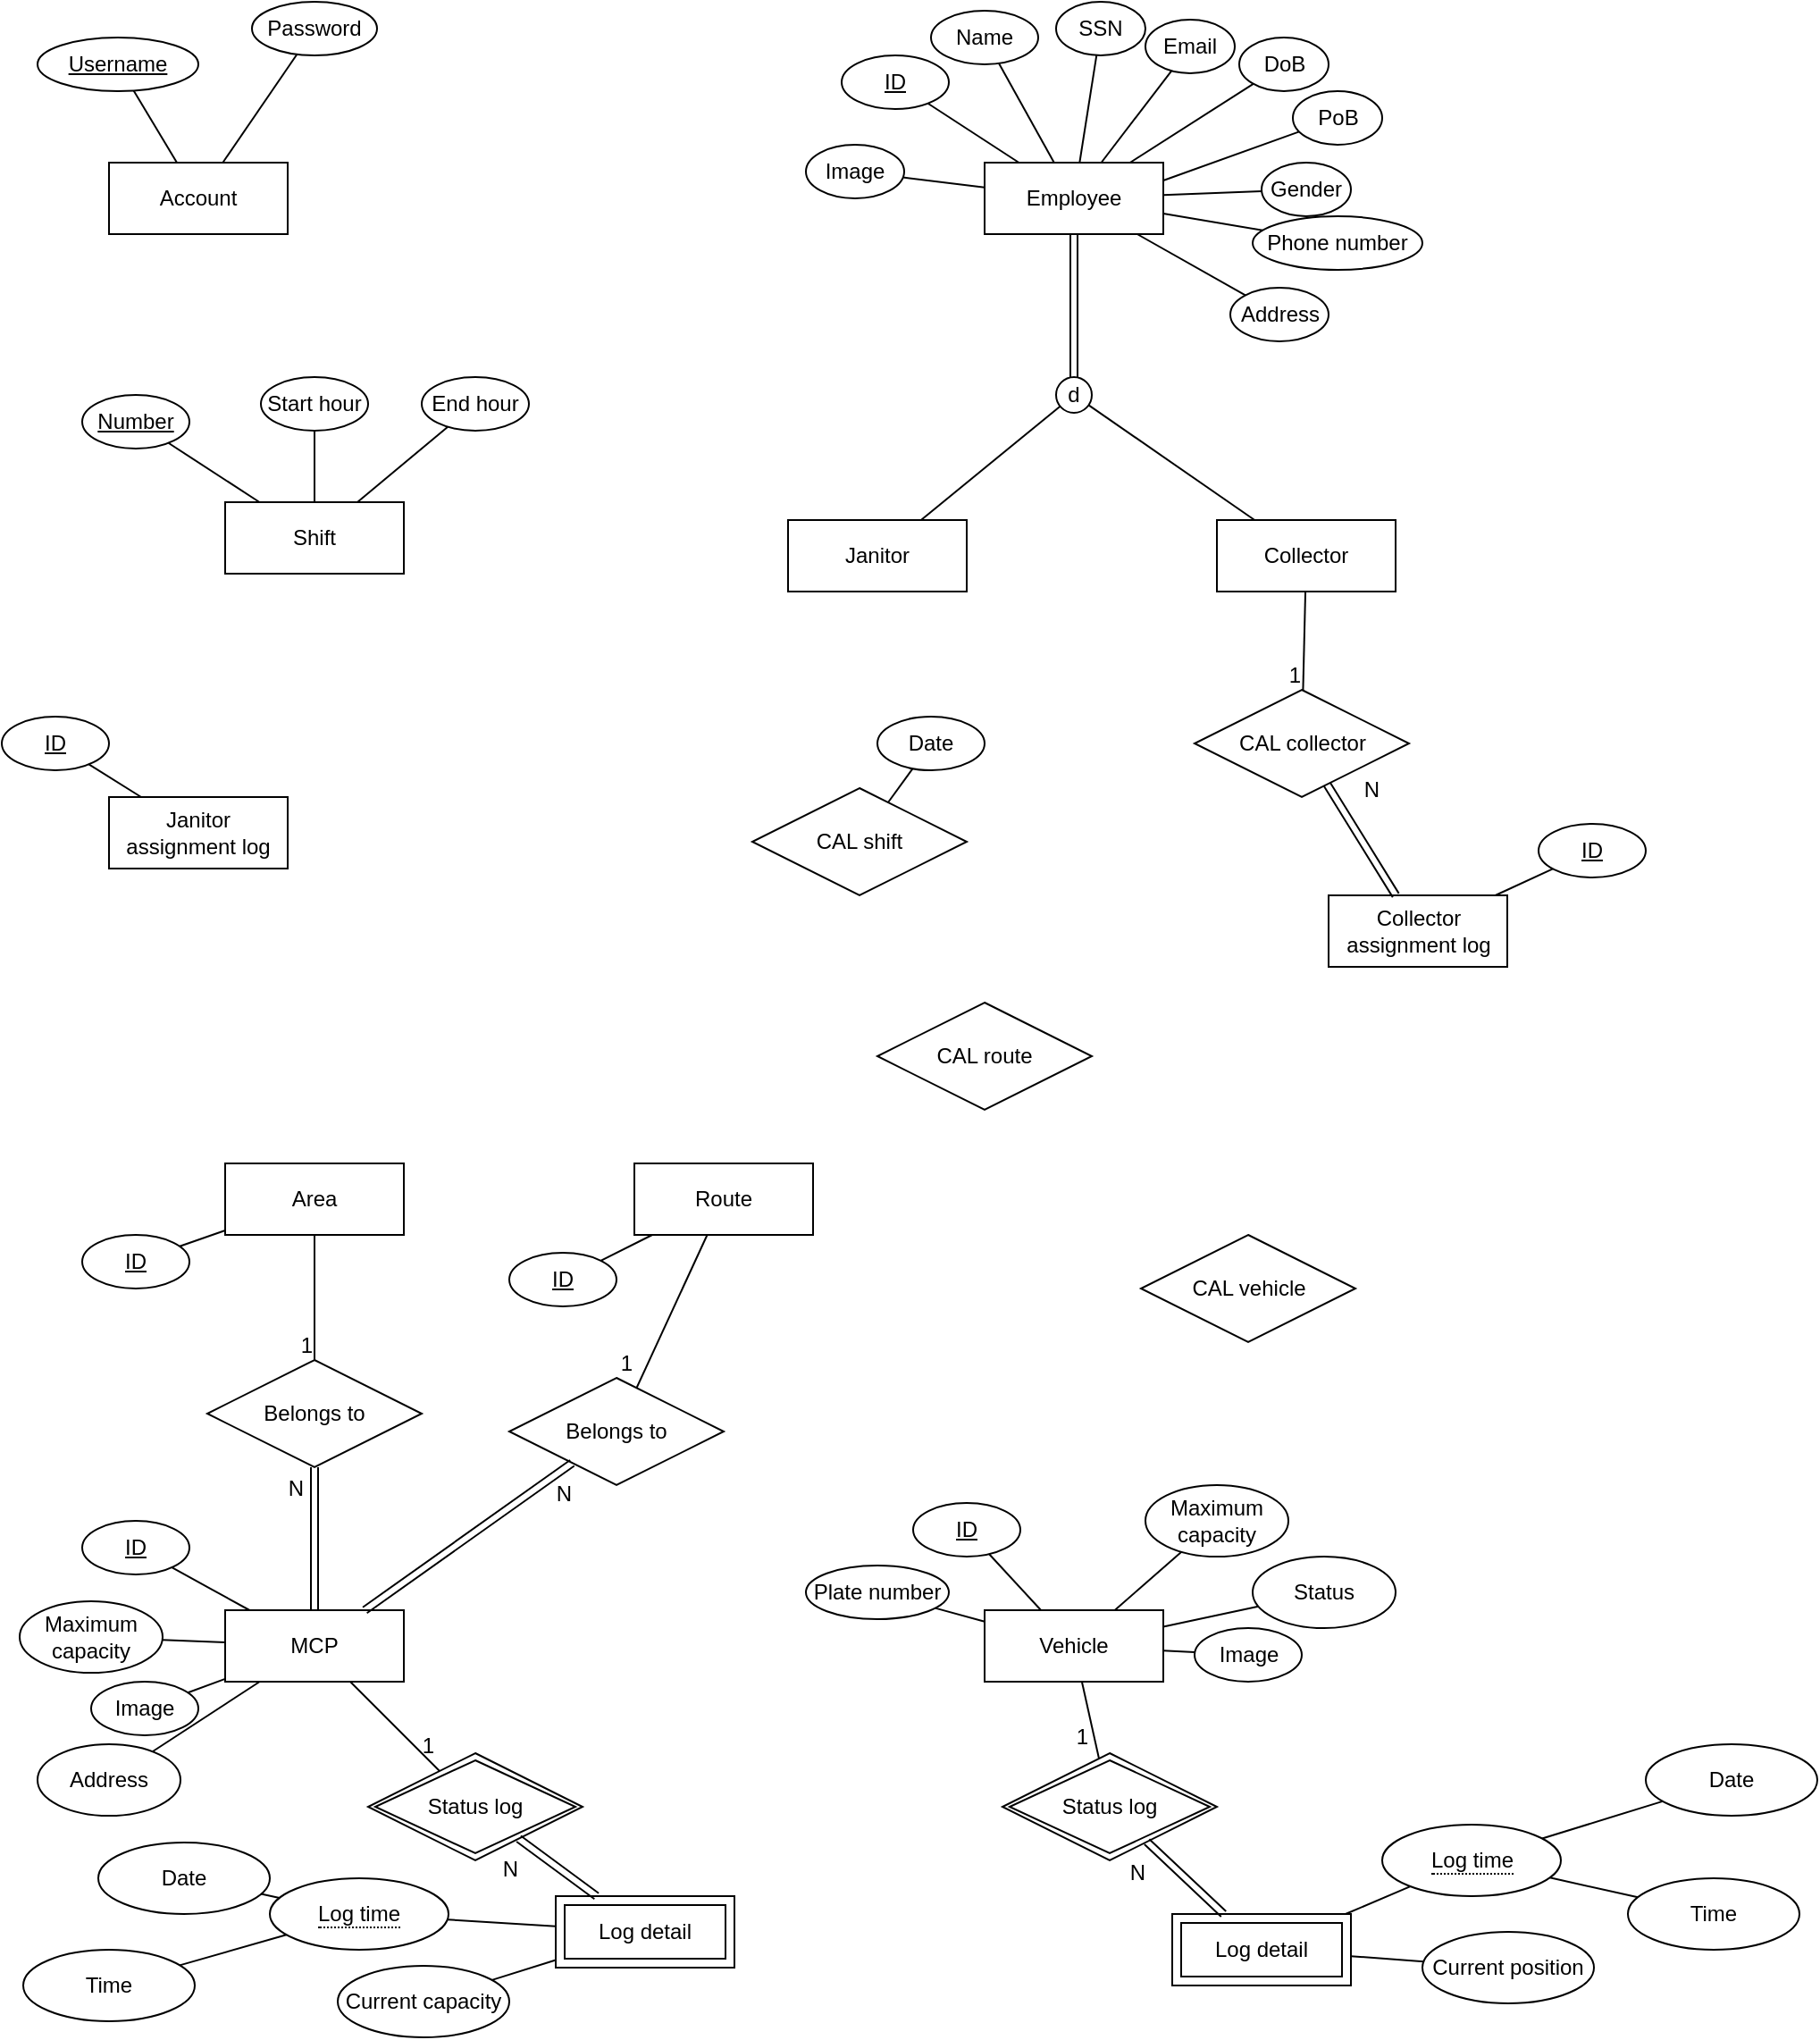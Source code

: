 <mxfile version="22.0.8" type="github">
  <diagram name="Page-1" id="zO1krM9RJwl2RXNE8Sop">
    <mxGraphModel dx="1626" dy="870" grid="1" gridSize="10" guides="1" tooltips="1" connect="1" arrows="1" fold="1" page="1" pageScale="1" pageWidth="827" pageHeight="1169" math="0" shadow="0">
      <root>
        <mxCell id="0" />
        <mxCell id="1" parent="0" />
        <mxCell id="PcngEi1xsUKJxS339LNE-2" value="Account" style="whiteSpace=wrap;html=1;align=center;" parent="1" vertex="1">
          <mxGeometry x="70" y="120" width="100" height="40" as="geometry" />
        </mxCell>
        <mxCell id="PcngEi1xsUKJxS339LNE-3" value="Username" style="ellipse;whiteSpace=wrap;html=1;align=center;fontStyle=4;" parent="1" vertex="1">
          <mxGeometry x="30" y="50" width="90" height="30" as="geometry" />
        </mxCell>
        <mxCell id="PcngEi1xsUKJxS339LNE-4" value="Password" style="ellipse;whiteSpace=wrap;html=1;align=center;" parent="1" vertex="1">
          <mxGeometry x="150" y="30" width="70" height="30" as="geometry" />
        </mxCell>
        <mxCell id="PcngEi1xsUKJxS339LNE-5" value="" style="endArrow=none;html=1;rounded=0;" parent="1" source="PcngEi1xsUKJxS339LNE-3" target="PcngEi1xsUKJxS339LNE-2" edge="1">
          <mxGeometry width="50" height="50" relative="1" as="geometry">
            <mxPoint x="390" y="670" as="sourcePoint" />
            <mxPoint x="440" y="620" as="targetPoint" />
          </mxGeometry>
        </mxCell>
        <mxCell id="PcngEi1xsUKJxS339LNE-6" value="" style="endArrow=none;html=1;rounded=0;" parent="1" source="PcngEi1xsUKJxS339LNE-4" target="PcngEi1xsUKJxS339LNE-2" edge="1">
          <mxGeometry width="50" height="50" relative="1" as="geometry">
            <mxPoint x="124" y="89" as="sourcePoint" />
            <mxPoint x="175" y="160" as="targetPoint" />
          </mxGeometry>
        </mxCell>
        <mxCell id="PcngEi1xsUKJxS339LNE-7" value="Employee" style="whiteSpace=wrap;html=1;align=center;" parent="1" vertex="1">
          <mxGeometry x="560" y="120" width="100" height="40" as="geometry" />
        </mxCell>
        <mxCell id="PcngEi1xsUKJxS339LNE-8" value="Janitor" style="whiteSpace=wrap;html=1;align=center;" parent="1" vertex="1">
          <mxGeometry x="450" y="320" width="100" height="40" as="geometry" />
        </mxCell>
        <mxCell id="PcngEi1xsUKJxS339LNE-9" value="Collector" style="whiteSpace=wrap;html=1;align=center;" parent="1" vertex="1">
          <mxGeometry x="690" y="320" width="100" height="40" as="geometry" />
        </mxCell>
        <mxCell id="PcngEi1xsUKJxS339LNE-11" value="d" style="ellipse;whiteSpace=wrap;html=1;aspect=fixed;" parent="1" vertex="1">
          <mxGeometry x="600" y="240" width="20" height="20" as="geometry" />
        </mxCell>
        <mxCell id="PcngEi1xsUKJxS339LNE-12" value="" style="shape=link;html=1;rounded=0;" parent="1" source="PcngEi1xsUKJxS339LNE-11" target="PcngEi1xsUKJxS339LNE-7" edge="1">
          <mxGeometry relative="1" as="geometry">
            <mxPoint x="470" y="370" as="sourcePoint" />
            <mxPoint x="630" y="370" as="targetPoint" />
          </mxGeometry>
        </mxCell>
        <mxCell id="PcngEi1xsUKJxS339LNE-14" value="" style="endArrow=none;html=1;rounded=0;" parent="1" source="PcngEi1xsUKJxS339LNE-11" target="PcngEi1xsUKJxS339LNE-8" edge="1">
          <mxGeometry width="50" height="50" relative="1" as="geometry">
            <mxPoint x="193" y="79" as="sourcePoint" />
            <mxPoint x="148" y="130" as="targetPoint" />
          </mxGeometry>
        </mxCell>
        <mxCell id="PcngEi1xsUKJxS339LNE-15" value="" style="endArrow=none;html=1;rounded=0;" parent="1" source="PcngEi1xsUKJxS339LNE-11" target="PcngEi1xsUKJxS339LNE-9" edge="1">
          <mxGeometry width="50" height="50" relative="1" as="geometry">
            <mxPoint x="611" y="265" as="sourcePoint" />
            <mxPoint x="488" y="330" as="targetPoint" />
          </mxGeometry>
        </mxCell>
        <mxCell id="PcngEi1xsUKJxS339LNE-16" value="ID" style="ellipse;whiteSpace=wrap;html=1;align=center;fontStyle=4;" parent="1" vertex="1">
          <mxGeometry x="480" y="60" width="60" height="30" as="geometry" />
        </mxCell>
        <mxCell id="PcngEi1xsUKJxS339LNE-17" value="Name" style="ellipse;whiteSpace=wrap;html=1;align=center;" parent="1" vertex="1">
          <mxGeometry x="530" y="35" width="60" height="30" as="geometry" />
        </mxCell>
        <mxCell id="PcngEi1xsUKJxS339LNE-18" value="SSN" style="ellipse;whiteSpace=wrap;html=1;align=center;" parent="1" vertex="1">
          <mxGeometry x="600" y="30" width="50" height="30" as="geometry" />
        </mxCell>
        <mxCell id="PcngEi1xsUKJxS339LNE-19" value="Email" style="ellipse;whiteSpace=wrap;html=1;align=center;" parent="1" vertex="1">
          <mxGeometry x="650" y="40" width="50" height="30" as="geometry" />
        </mxCell>
        <mxCell id="PcngEi1xsUKJxS339LNE-20" value="DoB" style="ellipse;whiteSpace=wrap;html=1;align=center;" parent="1" vertex="1">
          <mxGeometry x="702.5" y="50" width="50" height="30" as="geometry" />
        </mxCell>
        <mxCell id="PcngEi1xsUKJxS339LNE-21" value="Gender" style="ellipse;whiteSpace=wrap;html=1;align=center;" parent="1" vertex="1">
          <mxGeometry x="715" y="120" width="50" height="30" as="geometry" />
        </mxCell>
        <mxCell id="PcngEi1xsUKJxS339LNE-22" value="Phone number" style="ellipse;whiteSpace=wrap;html=1;align=center;" parent="1" vertex="1">
          <mxGeometry x="710" y="150" width="95" height="30" as="geometry" />
        </mxCell>
        <mxCell id="PcngEi1xsUKJxS339LNE-25" value="Address" style="ellipse;whiteSpace=wrap;html=1;align=center;" parent="1" vertex="1">
          <mxGeometry x="697.5" y="190" width="55" height="30" as="geometry" />
        </mxCell>
        <mxCell id="PcngEi1xsUKJxS339LNE-26" value="Image" style="ellipse;whiteSpace=wrap;html=1;align=center;" parent="1" vertex="1">
          <mxGeometry x="460" y="110" width="55" height="30" as="geometry" />
        </mxCell>
        <mxCell id="PcngEi1xsUKJxS339LNE-27" value="" style="endArrow=none;html=1;rounded=0;" parent="1" source="PcngEi1xsUKJxS339LNE-7" target="PcngEi1xsUKJxS339LNE-16" edge="1">
          <mxGeometry width="50" height="50" relative="1" as="geometry">
            <mxPoint x="520" y="390" as="sourcePoint" />
            <mxPoint x="570" y="340" as="targetPoint" />
          </mxGeometry>
        </mxCell>
        <mxCell id="PcngEi1xsUKJxS339LNE-29" value="" style="endArrow=none;html=1;rounded=0;" parent="1" source="PcngEi1xsUKJxS339LNE-7" target="PcngEi1xsUKJxS339LNE-26" edge="1">
          <mxGeometry width="50" height="50" relative="1" as="geometry">
            <mxPoint x="589" y="130" as="sourcePoint" />
            <mxPoint x="538" y="97" as="targetPoint" />
          </mxGeometry>
        </mxCell>
        <mxCell id="PcngEi1xsUKJxS339LNE-30" value="" style="endArrow=none;html=1;rounded=0;" parent="1" source="PcngEi1xsUKJxS339LNE-7" target="PcngEi1xsUKJxS339LNE-17" edge="1">
          <mxGeometry width="50" height="50" relative="1" as="geometry">
            <mxPoint x="570" y="144" as="sourcePoint" />
            <mxPoint x="524" y="138" as="targetPoint" />
          </mxGeometry>
        </mxCell>
        <mxCell id="PcngEi1xsUKJxS339LNE-31" value="" style="endArrow=none;html=1;rounded=0;" parent="1" source="PcngEi1xsUKJxS339LNE-7" target="PcngEi1xsUKJxS339LNE-18" edge="1">
          <mxGeometry width="50" height="50" relative="1" as="geometry">
            <mxPoint x="609" y="130" as="sourcePoint" />
            <mxPoint x="578" y="74" as="targetPoint" />
          </mxGeometry>
        </mxCell>
        <mxCell id="PcngEi1xsUKJxS339LNE-32" value="" style="endArrow=none;html=1;rounded=0;" parent="1" source="PcngEi1xsUKJxS339LNE-7" target="PcngEi1xsUKJxS339LNE-19" edge="1">
          <mxGeometry width="50" height="50" relative="1" as="geometry">
            <mxPoint x="623" y="130" as="sourcePoint" />
            <mxPoint x="633" y="70" as="targetPoint" />
          </mxGeometry>
        </mxCell>
        <mxCell id="PcngEi1xsUKJxS339LNE-33" value="" style="endArrow=none;html=1;rounded=0;" parent="1" source="PcngEi1xsUKJxS339LNE-7" target="PcngEi1xsUKJxS339LNE-20" edge="1">
          <mxGeometry width="50" height="50" relative="1" as="geometry">
            <mxPoint x="635" y="130" as="sourcePoint" />
            <mxPoint x="675" y="79" as="targetPoint" />
          </mxGeometry>
        </mxCell>
        <mxCell id="PcngEi1xsUKJxS339LNE-34" value="" style="endArrow=none;html=1;rounded=0;" parent="1" source="PcngEi1xsUKJxS339LNE-7" target="PcngEi1xsUKJxS339LNE-21" edge="1">
          <mxGeometry width="50" height="50" relative="1" as="geometry">
            <mxPoint x="649" y="130" as="sourcePoint" />
            <mxPoint x="734" y="71" as="targetPoint" />
          </mxGeometry>
        </mxCell>
        <mxCell id="PcngEi1xsUKJxS339LNE-35" value="" style="endArrow=none;html=1;rounded=0;" parent="1" source="PcngEi1xsUKJxS339LNE-7" target="PcngEi1xsUKJxS339LNE-22" edge="1">
          <mxGeometry width="50" height="50" relative="1" as="geometry">
            <mxPoint x="662" y="130" as="sourcePoint" />
            <mxPoint x="715" y="104" as="targetPoint" />
          </mxGeometry>
        </mxCell>
        <mxCell id="PcngEi1xsUKJxS339LNE-36" value="" style="endArrow=none;html=1;rounded=0;" parent="1" source="PcngEi1xsUKJxS339LNE-7" target="PcngEi1xsUKJxS339LNE-25" edge="1">
          <mxGeometry width="50" height="50" relative="1" as="geometry">
            <mxPoint x="670" y="145" as="sourcePoint" />
            <mxPoint x="727" y="139" as="targetPoint" />
          </mxGeometry>
        </mxCell>
        <mxCell id="PcngEi1xsUKJxS339LNE-37" value="MCP" style="whiteSpace=wrap;html=1;align=center;" parent="1" vertex="1">
          <mxGeometry x="135" y="930" width="100" height="40" as="geometry" />
        </mxCell>
        <mxCell id="PcngEi1xsUKJxS339LNE-38" value="Vehicle" style="whiteSpace=wrap;html=1;align=center;" parent="1" vertex="1">
          <mxGeometry x="560" y="930" width="100" height="40" as="geometry" />
        </mxCell>
        <mxCell id="PcngEi1xsUKJxS339LNE-40" value="ID" style="ellipse;whiteSpace=wrap;html=1;align=center;fontStyle=4;" parent="1" vertex="1">
          <mxGeometry x="55" y="880" width="60" height="30" as="geometry" />
        </mxCell>
        <mxCell id="PcngEi1xsUKJxS339LNE-41" value="ID" style="ellipse;whiteSpace=wrap;html=1;align=center;fontStyle=4;" parent="1" vertex="1">
          <mxGeometry x="520" y="870" width="60" height="30" as="geometry" />
        </mxCell>
        <mxCell id="PcngEi1xsUKJxS339LNE-42" value="Plate number" style="ellipse;whiteSpace=wrap;html=1;align=center;" parent="1" vertex="1">
          <mxGeometry x="460" y="905" width="80" height="30" as="geometry" />
        </mxCell>
        <mxCell id="PcngEi1xsUKJxS339LNE-43" value="Image" style="ellipse;whiteSpace=wrap;html=1;align=center;" parent="1" vertex="1">
          <mxGeometry x="677.5" y="940" width="60" height="30" as="geometry" />
        </mxCell>
        <mxCell id="PcngEi1xsUKJxS339LNE-44" value="Maximum capacity" style="ellipse;whiteSpace=wrap;html=1;align=center;" parent="1" vertex="1">
          <mxGeometry x="650" y="860" width="80" height="40" as="geometry" />
        </mxCell>
        <mxCell id="PcngEi1xsUKJxS339LNE-45" value="Status" style="ellipse;whiteSpace=wrap;html=1;align=center;" parent="1" vertex="1">
          <mxGeometry x="710" y="900" width="80" height="40" as="geometry" />
        </mxCell>
        <mxCell id="PcngEi1xsUKJxS339LNE-46" value="" style="endArrow=none;html=1;rounded=0;" parent="1" source="PcngEi1xsUKJxS339LNE-38" target="PcngEi1xsUKJxS339LNE-44" edge="1">
          <mxGeometry width="50" height="50" relative="1" as="geometry">
            <mxPoint x="612" y="611" as="sourcePoint" />
            <mxPoint x="534" y="675" as="targetPoint" />
          </mxGeometry>
        </mxCell>
        <mxCell id="PcngEi1xsUKJxS339LNE-47" value="" style="endArrow=none;html=1;rounded=0;" parent="1" source="PcngEi1xsUKJxS339LNE-38" target="PcngEi1xsUKJxS339LNE-41" edge="1">
          <mxGeometry width="50" height="50" relative="1" as="geometry">
            <mxPoint x="570" y="973" as="sourcePoint" />
            <mxPoint x="516" y="986" as="targetPoint" />
          </mxGeometry>
        </mxCell>
        <mxCell id="PcngEi1xsUKJxS339LNE-48" value="" style="endArrow=none;html=1;rounded=0;" parent="1" source="PcngEi1xsUKJxS339LNE-38" target="PcngEi1xsUKJxS339LNE-42" edge="1">
          <mxGeometry width="50" height="50" relative="1" as="geometry">
            <mxPoint x="600" y="980" as="sourcePoint" />
            <mxPoint x="563" y="1017" as="targetPoint" />
          </mxGeometry>
        </mxCell>
        <mxCell id="PcngEi1xsUKJxS339LNE-49" value="" style="endArrow=none;html=1;rounded=0;" parent="1" source="PcngEi1xsUKJxS339LNE-38" target="PcngEi1xsUKJxS339LNE-43" edge="1">
          <mxGeometry width="50" height="50" relative="1" as="geometry">
            <mxPoint x="619" y="980" as="sourcePoint" />
            <mxPoint x="616" y="1045" as="targetPoint" />
          </mxGeometry>
        </mxCell>
        <mxCell id="PcngEi1xsUKJxS339LNE-50" value="" style="endArrow=none;html=1;rounded=0;" parent="1" source="PcngEi1xsUKJxS339LNE-38" target="PcngEi1xsUKJxS339LNE-45" edge="1">
          <mxGeometry width="50" height="50" relative="1" as="geometry">
            <mxPoint x="639" y="980" as="sourcePoint" />
            <mxPoint x="682" y="1026" as="targetPoint" />
          </mxGeometry>
        </mxCell>
        <mxCell id="PcngEi1xsUKJxS339LNE-52" value="Maximum capacity" style="ellipse;whiteSpace=wrap;html=1;align=center;" parent="1" vertex="1">
          <mxGeometry x="20" y="925" width="80" height="40" as="geometry" />
        </mxCell>
        <mxCell id="PcngEi1xsUKJxS339LNE-53" value="Image" style="ellipse;whiteSpace=wrap;html=1;align=center;" parent="1" vertex="1">
          <mxGeometry x="60" y="970" width="60" height="30" as="geometry" />
        </mxCell>
        <mxCell id="PcngEi1xsUKJxS339LNE-55" value="" style="endArrow=none;html=1;rounded=0;" parent="1" source="PcngEi1xsUKJxS339LNE-37" target="PcngEi1xsUKJxS339LNE-40" edge="1">
          <mxGeometry width="50" height="50" relative="1" as="geometry">
            <mxPoint x="570" y="973" as="sourcePoint" />
            <mxPoint x="516" y="986" as="targetPoint" />
          </mxGeometry>
        </mxCell>
        <mxCell id="PcngEi1xsUKJxS339LNE-56" value="" style="endArrow=none;html=1;rounded=0;" parent="1" source="PcngEi1xsUKJxS339LNE-37" target="PcngEi1xsUKJxS339LNE-52" edge="1">
          <mxGeometry width="50" height="50" relative="1" as="geometry">
            <mxPoint x="167" y="980" as="sourcePoint" />
            <mxPoint x="102" y="1028" as="targetPoint" />
          </mxGeometry>
        </mxCell>
        <mxCell id="PcngEi1xsUKJxS339LNE-57" value="" style="endArrow=none;html=1;rounded=0;" parent="1" source="PcngEi1xsUKJxS339LNE-37" target="PcngEi1xsUKJxS339LNE-53" edge="1">
          <mxGeometry width="50" height="50" relative="1" as="geometry">
            <mxPoint x="187" y="980" as="sourcePoint" />
            <mxPoint x="148" y="1070" as="targetPoint" />
          </mxGeometry>
        </mxCell>
        <mxCell id="PcngEi1xsUKJxS339LNE-59" value="Area" style="whiteSpace=wrap;html=1;align=center;" parent="1" vertex="1">
          <mxGeometry x="135" y="680" width="100" height="40" as="geometry" />
        </mxCell>
        <mxCell id="PcngEi1xsUKJxS339LNE-60" value="Route" style="whiteSpace=wrap;html=1;align=center;" parent="1" vertex="1">
          <mxGeometry x="364" y="680" width="100" height="40" as="geometry" />
        </mxCell>
        <mxCell id="PcngEi1xsUKJxS339LNE-61" value="ID" style="ellipse;whiteSpace=wrap;html=1;align=center;fontStyle=4;" parent="1" vertex="1">
          <mxGeometry x="55" y="720" width="60" height="30" as="geometry" />
        </mxCell>
        <mxCell id="PcngEi1xsUKJxS339LNE-62" value="ID" style="ellipse;whiteSpace=wrap;html=1;align=center;fontStyle=4;" parent="1" vertex="1">
          <mxGeometry x="294" y="730" width="60" height="30" as="geometry" />
        </mxCell>
        <mxCell id="PcngEi1xsUKJxS339LNE-63" value="" style="endArrow=none;html=1;rounded=0;" parent="1" source="PcngEi1xsUKJxS339LNE-60" target="PcngEi1xsUKJxS339LNE-62" edge="1">
          <mxGeometry width="50" height="50" relative="1" as="geometry">
            <mxPoint x="670" y="973" as="sourcePoint" />
            <mxPoint x="717" y="986" as="targetPoint" />
          </mxGeometry>
        </mxCell>
        <mxCell id="PcngEi1xsUKJxS339LNE-64" value="" style="endArrow=none;html=1;rounded=0;" parent="1" source="PcngEi1xsUKJxS339LNE-59" target="PcngEi1xsUKJxS339LNE-61" edge="1">
          <mxGeometry width="50" height="50" relative="1" as="geometry">
            <mxPoint x="685" y="695" as="sourcePoint" />
            <mxPoint x="727" y="683" as="targetPoint" />
          </mxGeometry>
        </mxCell>
        <mxCell id="PcngEi1xsUKJxS339LNE-65" value="Belongs to" style="shape=rhombus;perimeter=rhombusPerimeter;whiteSpace=wrap;html=1;align=center;" parent="1" vertex="1">
          <mxGeometry x="125" y="790" width="120" height="60" as="geometry" />
        </mxCell>
        <mxCell id="PcngEi1xsUKJxS339LNE-66" value="Belongs to" style="shape=rhombus;perimeter=rhombusPerimeter;whiteSpace=wrap;html=1;align=center;" parent="1" vertex="1">
          <mxGeometry x="294" y="800" width="120" height="60" as="geometry" />
        </mxCell>
        <mxCell id="PcngEi1xsUKJxS339LNE-67" value="" style="shape=link;html=1;rounded=0;" parent="1" source="PcngEi1xsUKJxS339LNE-37" target="PcngEi1xsUKJxS339LNE-65" edge="1">
          <mxGeometry relative="1" as="geometry">
            <mxPoint x="510" y="760" as="sourcePoint" />
            <mxPoint x="670" y="760" as="targetPoint" />
          </mxGeometry>
        </mxCell>
        <mxCell id="PcngEi1xsUKJxS339LNE-68" value="N" style="resizable=0;html=1;whiteSpace=wrap;align=right;verticalAlign=bottom;" parent="PcngEi1xsUKJxS339LNE-67" connectable="0" vertex="1">
          <mxGeometry x="1" relative="1" as="geometry">
            <mxPoint x="-5" y="20" as="offset" />
          </mxGeometry>
        </mxCell>
        <mxCell id="PcngEi1xsUKJxS339LNE-69" value="" style="endArrow=none;html=1;rounded=0;" parent="1" source="PcngEi1xsUKJxS339LNE-59" target="PcngEi1xsUKJxS339LNE-65" edge="1">
          <mxGeometry relative="1" as="geometry">
            <mxPoint x="510" y="760" as="sourcePoint" />
            <mxPoint x="670" y="760" as="targetPoint" />
          </mxGeometry>
        </mxCell>
        <mxCell id="PcngEi1xsUKJxS339LNE-70" value="1" style="resizable=0;html=1;whiteSpace=wrap;align=right;verticalAlign=bottom;" parent="PcngEi1xsUKJxS339LNE-69" connectable="0" vertex="1">
          <mxGeometry x="1" relative="1" as="geometry" />
        </mxCell>
        <mxCell id="PcngEi1xsUKJxS339LNE-71" value="" style="endArrow=none;html=1;rounded=0;" parent="1" source="PcngEi1xsUKJxS339LNE-60" target="PcngEi1xsUKJxS339LNE-66" edge="1">
          <mxGeometry relative="1" as="geometry">
            <mxPoint x="195" y="730" as="sourcePoint" />
            <mxPoint x="195" y="800" as="targetPoint" />
          </mxGeometry>
        </mxCell>
        <mxCell id="PcngEi1xsUKJxS339LNE-72" value="1" style="resizable=0;html=1;whiteSpace=wrap;align=right;verticalAlign=bottom;" parent="PcngEi1xsUKJxS339LNE-71" connectable="0" vertex="1">
          <mxGeometry x="1" relative="1" as="geometry">
            <mxPoint x="-1" y="-5" as="offset" />
          </mxGeometry>
        </mxCell>
        <mxCell id="PcngEi1xsUKJxS339LNE-73" value="" style="shape=link;html=1;rounded=0;" parent="1" source="PcngEi1xsUKJxS339LNE-37" target="PcngEi1xsUKJxS339LNE-66" edge="1">
          <mxGeometry relative="1" as="geometry">
            <mxPoint x="195" y="940" as="sourcePoint" />
            <mxPoint x="195" y="860" as="targetPoint" />
          </mxGeometry>
        </mxCell>
        <mxCell id="PcngEi1xsUKJxS339LNE-74" value="N" style="resizable=0;html=1;whiteSpace=wrap;align=right;verticalAlign=bottom;" parent="PcngEi1xsUKJxS339LNE-73" connectable="0" vertex="1">
          <mxGeometry x="1" relative="1" as="geometry">
            <mxPoint x="1" y="26" as="offset" />
          </mxGeometry>
        </mxCell>
        <mxCell id="PcngEi1xsUKJxS339LNE-75" value="Address" style="ellipse;whiteSpace=wrap;html=1;align=center;" parent="1" vertex="1">
          <mxGeometry x="30" y="1005" width="80" height="40" as="geometry" />
        </mxCell>
        <mxCell id="PcngEi1xsUKJxS339LNE-76" value="" style="endArrow=none;html=1;rounded=0;" parent="1" source="PcngEi1xsUKJxS339LNE-37" target="PcngEi1xsUKJxS339LNE-75" edge="1">
          <mxGeometry width="50" height="50" relative="1" as="geometry">
            <mxPoint x="183" y="980" as="sourcePoint" />
            <mxPoint x="168" y="1006" as="targetPoint" />
          </mxGeometry>
        </mxCell>
        <mxCell id="PcngEi1xsUKJxS339LNE-79" value="CAL shift" style="shape=rhombus;perimeter=rhombusPerimeter;whiteSpace=wrap;html=1;align=center;" parent="1" vertex="1">
          <mxGeometry x="430" y="470" width="120" height="60" as="geometry" />
        </mxCell>
        <mxCell id="PcngEi1xsUKJxS339LNE-80" value="Shift" style="whiteSpace=wrap;html=1;align=center;" parent="1" vertex="1">
          <mxGeometry x="135" y="310" width="100" height="40" as="geometry" />
        </mxCell>
        <mxCell id="PcngEi1xsUKJxS339LNE-81" value="Number" style="ellipse;whiteSpace=wrap;html=1;align=center;fontStyle=4;" parent="1" vertex="1">
          <mxGeometry x="55" y="250" width="60" height="30" as="geometry" />
        </mxCell>
        <mxCell id="PcngEi1xsUKJxS339LNE-82" value="Start hour" style="ellipse;whiteSpace=wrap;html=1;align=center;" parent="1" vertex="1">
          <mxGeometry x="155" y="240" width="60" height="30" as="geometry" />
        </mxCell>
        <mxCell id="PcngEi1xsUKJxS339LNE-83" value="End hour" style="ellipse;whiteSpace=wrap;html=1;align=center;" parent="1" vertex="1">
          <mxGeometry x="245" y="240" width="60" height="30" as="geometry" />
        </mxCell>
        <mxCell id="PcngEi1xsUKJxS339LNE-85" value="" style="endArrow=none;html=1;rounded=0;" parent="1" source="PcngEi1xsUKJxS339LNE-80" target="PcngEi1xsUKJxS339LNE-81" edge="1">
          <mxGeometry width="50" height="50" relative="1" as="geometry">
            <mxPoint x="570" y="144" as="sourcePoint" />
            <mxPoint x="524" y="138" as="targetPoint" />
          </mxGeometry>
        </mxCell>
        <mxCell id="PcngEi1xsUKJxS339LNE-86" value="" style="endArrow=none;html=1;rounded=0;" parent="1" source="PcngEi1xsUKJxS339LNE-80" target="PcngEi1xsUKJxS339LNE-82" edge="1">
          <mxGeometry width="50" height="50" relative="1" as="geometry">
            <mxPoint x="570" y="144" as="sourcePoint" />
            <mxPoint x="524" y="138" as="targetPoint" />
          </mxGeometry>
        </mxCell>
        <mxCell id="PcngEi1xsUKJxS339LNE-87" value="" style="endArrow=none;html=1;rounded=0;" parent="1" source="PcngEi1xsUKJxS339LNE-80" target="PcngEi1xsUKJxS339LNE-83" edge="1">
          <mxGeometry width="50" height="50" relative="1" as="geometry">
            <mxPoint x="380" y="310" as="sourcePoint" />
            <mxPoint x="380" y="270" as="targetPoint" />
          </mxGeometry>
        </mxCell>
        <mxCell id="PcngEi1xsUKJxS339LNE-101" value="Date" style="ellipse;whiteSpace=wrap;html=1;align=center;" parent="1" vertex="1">
          <mxGeometry x="500" y="430" width="60" height="30" as="geometry" />
        </mxCell>
        <mxCell id="PcngEi1xsUKJxS339LNE-104" value="" style="endArrow=none;html=1;rounded=0;" parent="1" source="PcngEi1xsUKJxS339LNE-101" target="PcngEi1xsUKJxS339LNE-79" edge="1">
          <mxGeometry relative="1" as="geometry">
            <mxPoint x="170" y="530" as="sourcePoint" />
            <mxPoint x="200" y="530" as="targetPoint" />
          </mxGeometry>
        </mxCell>
        <mxCell id="PcngEi1xsUKJxS339LNE-105" value="" style="resizable=0;html=1;whiteSpace=wrap;align=right;verticalAlign=bottom;" parent="PcngEi1xsUKJxS339LNE-104" connectable="0" vertex="1">
          <mxGeometry x="1" relative="1" as="geometry" />
        </mxCell>
        <mxCell id="PcngEi1xsUKJxS339LNE-111" value="Status log" style="shape=rhombus;double=1;perimeter=rhombusPerimeter;whiteSpace=wrap;html=1;align=center;" parent="1" vertex="1">
          <mxGeometry x="215" y="1010" width="120" height="60" as="geometry" />
        </mxCell>
        <mxCell id="PcngEi1xsUKJxS339LNE-114" value="Status log" style="shape=rhombus;double=1;perimeter=rhombusPerimeter;whiteSpace=wrap;html=1;align=center;" parent="1" vertex="1">
          <mxGeometry x="570" y="1010" width="120" height="60" as="geometry" />
        </mxCell>
        <mxCell id="PcngEi1xsUKJxS339LNE-116" value="" style="endArrow=none;html=1;rounded=0;" parent="1" source="PcngEi1xsUKJxS339LNE-37" target="PcngEi1xsUKJxS339LNE-111" edge="1">
          <mxGeometry relative="1" as="geometry">
            <mxPoint x="415" y="730" as="sourcePoint" />
            <mxPoint x="375" y="816" as="targetPoint" />
          </mxGeometry>
        </mxCell>
        <mxCell id="PcngEi1xsUKJxS339LNE-117" value="1" style="resizable=0;html=1;whiteSpace=wrap;align=right;verticalAlign=bottom;" parent="PcngEi1xsUKJxS339LNE-116" connectable="0" vertex="1">
          <mxGeometry x="1" relative="1" as="geometry">
            <mxPoint x="-1" y="-5" as="offset" />
          </mxGeometry>
        </mxCell>
        <mxCell id="PcngEi1xsUKJxS339LNE-118" value="Log detail" style="shape=ext;margin=3;double=1;whiteSpace=wrap;html=1;align=center;" parent="1" vertex="1">
          <mxGeometry x="320" y="1090" width="100" height="40" as="geometry" />
        </mxCell>
        <mxCell id="PcngEi1xsUKJxS339LNE-120" value="&lt;span style=&quot;border-bottom: 1px dotted&quot;&gt;Log time&lt;br&gt;&lt;/span&gt;" style="ellipse;whiteSpace=wrap;html=1;align=center;" parent="1" vertex="1">
          <mxGeometry x="160" y="1080" width="100" height="40" as="geometry" />
        </mxCell>
        <mxCell id="PcngEi1xsUKJxS339LNE-121" value="Current capacity" style="ellipse;whiteSpace=wrap;html=1;align=center;" parent="1" vertex="1">
          <mxGeometry x="198" y="1129" width="96" height="40" as="geometry" />
        </mxCell>
        <mxCell id="PcngEi1xsUKJxS339LNE-122" value="" style="shape=link;html=1;rounded=0;" parent="1" source="PcngEi1xsUKJxS339LNE-118" target="PcngEi1xsUKJxS339LNE-111" edge="1">
          <mxGeometry relative="1" as="geometry">
            <mxPoint x="223" y="940" as="sourcePoint" />
            <mxPoint x="339" y="858" as="targetPoint" />
          </mxGeometry>
        </mxCell>
        <mxCell id="PcngEi1xsUKJxS339LNE-123" value="N" style="resizable=0;html=1;whiteSpace=wrap;align=right;verticalAlign=bottom;" parent="PcngEi1xsUKJxS339LNE-122" connectable="0" vertex="1">
          <mxGeometry x="1" relative="1" as="geometry">
            <mxPoint x="1" y="26" as="offset" />
          </mxGeometry>
        </mxCell>
        <mxCell id="PcngEi1xsUKJxS339LNE-124" value="" style="endArrow=none;html=1;rounded=0;" parent="1" source="PcngEi1xsUKJxS339LNE-118" target="PcngEi1xsUKJxS339LNE-120" edge="1">
          <mxGeometry width="50" height="50" relative="1" as="geometry">
            <mxPoint x="164" y="980" as="sourcePoint" />
            <mxPoint x="104" y="1019" as="targetPoint" />
          </mxGeometry>
        </mxCell>
        <mxCell id="PcngEi1xsUKJxS339LNE-125" value="" style="endArrow=none;html=1;rounded=0;" parent="1" source="PcngEi1xsUKJxS339LNE-118" target="PcngEi1xsUKJxS339LNE-121" edge="1">
          <mxGeometry width="50" height="50" relative="1" as="geometry">
            <mxPoint x="330" y="1130" as="sourcePoint" />
            <mxPoint x="275" y="1141" as="targetPoint" />
          </mxGeometry>
        </mxCell>
        <mxCell id="PcngEi1xsUKJxS339LNE-126" value="Log detail" style="shape=ext;margin=3;double=1;whiteSpace=wrap;html=1;align=center;" parent="1" vertex="1">
          <mxGeometry x="665" y="1100" width="100" height="40" as="geometry" />
        </mxCell>
        <mxCell id="PcngEi1xsUKJxS339LNE-127" value="&lt;span style=&quot;border-bottom: 1px dotted&quot;&gt;Log time&lt;br&gt;&lt;/span&gt;" style="ellipse;whiteSpace=wrap;html=1;align=center;" parent="1" vertex="1">
          <mxGeometry x="782.5" y="1050" width="100" height="40" as="geometry" />
        </mxCell>
        <mxCell id="PcngEi1xsUKJxS339LNE-128" value="Date" style="ellipse;whiteSpace=wrap;html=1;align=center;" parent="1" vertex="1">
          <mxGeometry x="64" y="1060" width="96" height="40" as="geometry" />
        </mxCell>
        <mxCell id="PcngEi1xsUKJxS339LNE-129" value="Time" style="ellipse;whiteSpace=wrap;html=1;align=center;" parent="1" vertex="1">
          <mxGeometry x="22" y="1120" width="96" height="40" as="geometry" />
        </mxCell>
        <mxCell id="PcngEi1xsUKJxS339LNE-130" value="" style="endArrow=none;html=1;rounded=0;" parent="1" source="PcngEi1xsUKJxS339LNE-120" target="PcngEi1xsUKJxS339LNE-128" edge="1">
          <mxGeometry width="50" height="50" relative="1" as="geometry">
            <mxPoint x="330" y="1123" as="sourcePoint" />
            <mxPoint x="279" y="1127" as="targetPoint" />
          </mxGeometry>
        </mxCell>
        <mxCell id="PcngEi1xsUKJxS339LNE-131" value="" style="endArrow=none;html=1;rounded=0;" parent="1" source="PcngEi1xsUKJxS339LNE-120" target="PcngEi1xsUKJxS339LNE-129" edge="1">
          <mxGeometry width="50" height="50" relative="1" as="geometry">
            <mxPoint x="183" y="1123" as="sourcePoint" />
            <mxPoint x="145" y="1117" as="targetPoint" />
          </mxGeometry>
        </mxCell>
        <mxCell id="PcngEi1xsUKJxS339LNE-132" value="" style="endArrow=none;html=1;rounded=0;" parent="1" source="PcngEi1xsUKJxS339LNE-38" target="PcngEi1xsUKJxS339LNE-114" edge="1">
          <mxGeometry relative="1" as="geometry">
            <mxPoint x="215" y="980" as="sourcePoint" />
            <mxPoint x="265" y="1030" as="targetPoint" />
          </mxGeometry>
        </mxCell>
        <mxCell id="PcngEi1xsUKJxS339LNE-133" value="1" style="resizable=0;html=1;whiteSpace=wrap;align=right;verticalAlign=bottom;" parent="PcngEi1xsUKJxS339LNE-132" connectable="0" vertex="1">
          <mxGeometry x="1" relative="1" as="geometry">
            <mxPoint x="-4" y="-3" as="offset" />
          </mxGeometry>
        </mxCell>
        <mxCell id="PcngEi1xsUKJxS339LNE-134" value="" style="shape=link;html=1;rounded=0;" parent="1" source="PcngEi1xsUKJxS339LNE-126" target="PcngEi1xsUKJxS339LNE-114" edge="1">
          <mxGeometry relative="1" as="geometry">
            <mxPoint x="353" y="1100" as="sourcePoint" />
            <mxPoint x="309" y="1068" as="targetPoint" />
          </mxGeometry>
        </mxCell>
        <mxCell id="PcngEi1xsUKJxS339LNE-135" value="N" style="resizable=0;html=1;whiteSpace=wrap;align=right;verticalAlign=bottom;" parent="PcngEi1xsUKJxS339LNE-134" connectable="0" vertex="1">
          <mxGeometry x="1" relative="1" as="geometry">
            <mxPoint x="1" y="26" as="offset" />
          </mxGeometry>
        </mxCell>
        <mxCell id="PcngEi1xsUKJxS339LNE-136" value="Date" style="ellipse;whiteSpace=wrap;html=1;align=center;" parent="1" vertex="1">
          <mxGeometry x="930" y="1005" width="96" height="40" as="geometry" />
        </mxCell>
        <mxCell id="PcngEi1xsUKJxS339LNE-137" value="Time" style="ellipse;whiteSpace=wrap;html=1;align=center;" parent="1" vertex="1">
          <mxGeometry x="920" y="1080" width="96" height="40" as="geometry" />
        </mxCell>
        <mxCell id="PcngEi1xsUKJxS339LNE-138" value="" style="endArrow=none;html=1;rounded=0;" parent="1" source="PcngEi1xsUKJxS339LNE-127" target="PcngEi1xsUKJxS339LNE-136" edge="1">
          <mxGeometry width="50" height="50" relative="1" as="geometry">
            <mxPoint x="1061" y="1063" as="sourcePoint" />
            <mxPoint x="1167" y="1077" as="targetPoint" />
          </mxGeometry>
        </mxCell>
        <mxCell id="PcngEi1xsUKJxS339LNE-139" value="" style="endArrow=none;html=1;rounded=0;" parent="1" source="PcngEi1xsUKJxS339LNE-127" target="PcngEi1xsUKJxS339LNE-137" edge="1">
          <mxGeometry width="50" height="50" relative="1" as="geometry">
            <mxPoint x="1072" y="1084" as="sourcePoint" />
            <mxPoint x="1033" y="1067" as="targetPoint" />
          </mxGeometry>
        </mxCell>
        <mxCell id="PcngEi1xsUKJxS339LNE-140" value="" style="endArrow=none;html=1;rounded=0;" parent="1" source="PcngEi1xsUKJxS339LNE-127" target="PcngEi1xsUKJxS339LNE-126" edge="1">
          <mxGeometry width="50" height="50" relative="1" as="geometry">
            <mxPoint x="330" y="1123" as="sourcePoint" />
            <mxPoint x="279" y="1127" as="targetPoint" />
          </mxGeometry>
        </mxCell>
        <mxCell id="PcngEi1xsUKJxS339LNE-141" value="Current position" style="ellipse;whiteSpace=wrap;html=1;align=center;" parent="1" vertex="1">
          <mxGeometry x="805" y="1110" width="96" height="40" as="geometry" />
        </mxCell>
        <mxCell id="PcngEi1xsUKJxS339LNE-142" value="" style="endArrow=none;html=1;rounded=0;" parent="1" source="PcngEi1xsUKJxS339LNE-126" target="PcngEi1xsUKJxS339LNE-141" edge="1">
          <mxGeometry width="50" height="50" relative="1" as="geometry">
            <mxPoint x="897" y="1117" as="sourcePoint" />
            <mxPoint x="943" y="1123" as="targetPoint" />
          </mxGeometry>
        </mxCell>
        <mxCell id="XPTnHMQAaP-LLdMLC4Qo-1" value="PoB" style="ellipse;whiteSpace=wrap;html=1;align=center;" parent="1" vertex="1">
          <mxGeometry x="732.5" y="80" width="50" height="30" as="geometry" />
        </mxCell>
        <mxCell id="XPTnHMQAaP-LLdMLC4Qo-2" value="" style="endArrow=none;html=1;rounded=0;exitX=1;exitY=0.25;exitDx=0;exitDy=0;" parent="1" source="PcngEi1xsUKJxS339LNE-7" target="XPTnHMQAaP-LLdMLC4Qo-1" edge="1">
          <mxGeometry width="50" height="50" relative="1" as="geometry">
            <mxPoint x="651" y="130" as="sourcePoint" />
            <mxPoint x="685" y="89" as="targetPoint" />
          </mxGeometry>
        </mxCell>
        <mxCell id="EtZagVymCY1SK1DwLmeu-1" value="Collector assignment log" style="whiteSpace=wrap;html=1;align=center;" vertex="1" parent="1">
          <mxGeometry x="752.5" y="530" width="100" height="40" as="geometry" />
        </mxCell>
        <mxCell id="EtZagVymCY1SK1DwLmeu-2" value="ID" style="ellipse;whiteSpace=wrap;html=1;align=center;fontStyle=4;" vertex="1" parent="1">
          <mxGeometry x="870" y="490" width="60" height="30" as="geometry" />
        </mxCell>
        <mxCell id="EtZagVymCY1SK1DwLmeu-3" value="" style="endArrow=none;html=1;rounded=0;" edge="1" parent="1" source="EtZagVymCY1SK1DwLmeu-1" target="EtZagVymCY1SK1DwLmeu-2">
          <mxGeometry width="50" height="50" relative="1" as="geometry">
            <mxPoint x="602" y="940" as="sourcePoint" />
            <mxPoint x="573" y="909" as="targetPoint" />
          </mxGeometry>
        </mxCell>
        <mxCell id="EtZagVymCY1SK1DwLmeu-4" value="CAL collector" style="shape=rhombus;perimeter=rhombusPerimeter;whiteSpace=wrap;html=1;align=center;" vertex="1" parent="1">
          <mxGeometry x="677.5" y="415" width="120" height="60" as="geometry" />
        </mxCell>
        <mxCell id="EtZagVymCY1SK1DwLmeu-5" value="CAL route" style="shape=rhombus;perimeter=rhombusPerimeter;whiteSpace=wrap;html=1;align=center;" vertex="1" parent="1">
          <mxGeometry x="500" y="590" width="120" height="60" as="geometry" />
        </mxCell>
        <mxCell id="EtZagVymCY1SK1DwLmeu-6" value="CAL vehicle" style="shape=rhombus;perimeter=rhombusPerimeter;whiteSpace=wrap;html=1;align=center;" vertex="1" parent="1">
          <mxGeometry x="647.5" y="720" width="120" height="60" as="geometry" />
        </mxCell>
        <mxCell id="EtZagVymCY1SK1DwLmeu-9" value="Janitor assignment log" style="whiteSpace=wrap;html=1;align=center;" vertex="1" parent="1">
          <mxGeometry x="70" y="475" width="100" height="40" as="geometry" />
        </mxCell>
        <mxCell id="EtZagVymCY1SK1DwLmeu-10" value="ID" style="ellipse;whiteSpace=wrap;html=1;align=center;fontStyle=4;" vertex="1" parent="1">
          <mxGeometry x="10" y="430" width="60" height="30" as="geometry" />
        </mxCell>
        <mxCell id="EtZagVymCY1SK1DwLmeu-11" value="" style="endArrow=none;html=1;rounded=0;" edge="1" parent="1" source="EtZagVymCY1SK1DwLmeu-9" target="EtZagVymCY1SK1DwLmeu-10">
          <mxGeometry width="50" height="50" relative="1" as="geometry">
            <mxPoint x="856" y="540" as="sourcePoint" />
            <mxPoint x="888" y="525" as="targetPoint" />
          </mxGeometry>
        </mxCell>
        <mxCell id="EtZagVymCY1SK1DwLmeu-12" value="" style="endArrow=none;html=1;rounded=0;" edge="1" parent="1" source="PcngEi1xsUKJxS339LNE-9" target="EtZagVymCY1SK1DwLmeu-4">
          <mxGeometry relative="1" as="geometry">
            <mxPoint x="440" y="580" as="sourcePoint" />
            <mxPoint x="600" y="580" as="targetPoint" />
          </mxGeometry>
        </mxCell>
        <mxCell id="EtZagVymCY1SK1DwLmeu-13" value="1" style="resizable=0;html=1;whiteSpace=wrap;align=right;verticalAlign=bottom;" connectable="0" vertex="1" parent="EtZagVymCY1SK1DwLmeu-12">
          <mxGeometry x="1" relative="1" as="geometry" />
        </mxCell>
        <mxCell id="EtZagVymCY1SK1DwLmeu-14" value="" style="shape=link;html=1;rounded=0;" edge="1" parent="1" source="EtZagVymCY1SK1DwLmeu-1" target="EtZagVymCY1SK1DwLmeu-4">
          <mxGeometry relative="1" as="geometry">
            <mxPoint x="440" y="580" as="sourcePoint" />
            <mxPoint x="600" y="580" as="targetPoint" />
          </mxGeometry>
        </mxCell>
        <mxCell id="EtZagVymCY1SK1DwLmeu-15" value="N" style="resizable=0;html=1;whiteSpace=wrap;align=right;verticalAlign=bottom;" connectable="0" vertex="1" parent="EtZagVymCY1SK1DwLmeu-14">
          <mxGeometry x="1" relative="1" as="geometry">
            <mxPoint x="31" y="12" as="offset" />
          </mxGeometry>
        </mxCell>
      </root>
    </mxGraphModel>
  </diagram>
</mxfile>
